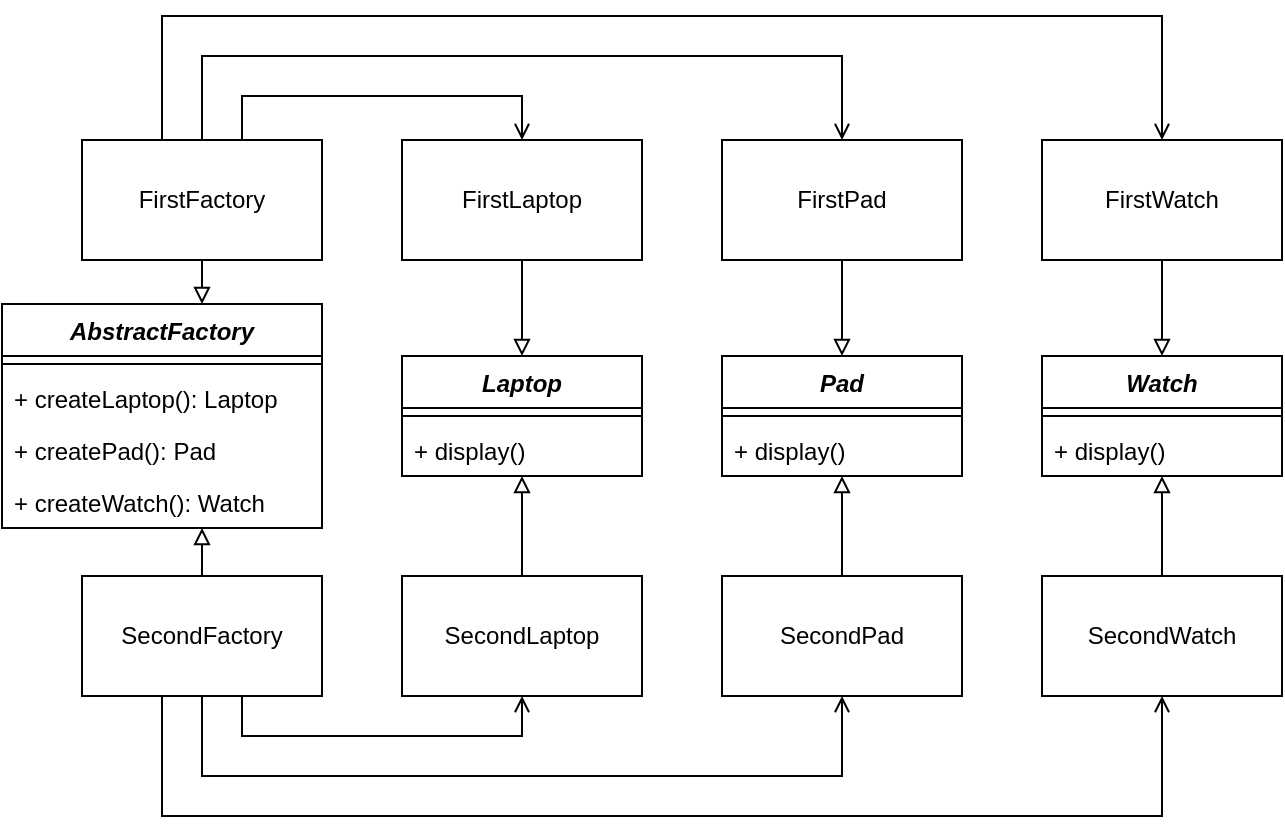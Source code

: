 <mxfile version="24.4.8" type="github">
  <diagram name="第 1 页" id="k9A_Idx7qgCN4CVMMqte">
    <mxGraphModel dx="1042" dy="569" grid="1" gridSize="10" guides="1" tooltips="1" connect="1" arrows="1" fold="1" page="1" pageScale="1" pageWidth="827" pageHeight="1169" math="0" shadow="0">
      <root>
        <mxCell id="0" />
        <mxCell id="1" parent="0" />
        <mxCell id="CJkr2rVhvF7kLKjmWly_-1" value="&lt;i&gt;AbstractFactory&lt;/i&gt;" style="swimlane;fontStyle=1;align=center;verticalAlign=top;childLayout=stackLayout;horizontal=1;startSize=26;horizontalStack=0;resizeParent=1;resizeParentMax=0;resizeLast=0;collapsible=1;marginBottom=0;whiteSpace=wrap;html=1;" parent="1" vertex="1">
          <mxGeometry x="120" y="184" width="160" height="112" as="geometry" />
        </mxCell>
        <mxCell id="CJkr2rVhvF7kLKjmWly_-3" value="" style="line;strokeWidth=1;fillColor=none;align=left;verticalAlign=middle;spacingTop=-1;spacingLeft=3;spacingRight=3;rotatable=0;labelPosition=right;points=[];portConstraint=eastwest;strokeColor=inherit;" parent="CJkr2rVhvF7kLKjmWly_-1" vertex="1">
          <mxGeometry y="26" width="160" height="8" as="geometry" />
        </mxCell>
        <mxCell id="CJkr2rVhvF7kLKjmWly_-4" value="+ createLaptop(): Laptop" style="text;strokeColor=none;fillColor=none;align=left;verticalAlign=top;spacingLeft=4;spacingRight=4;overflow=hidden;rotatable=0;points=[[0,0.5],[1,0.5]];portConstraint=eastwest;whiteSpace=wrap;html=1;" parent="CJkr2rVhvF7kLKjmWly_-1" vertex="1">
          <mxGeometry y="34" width="160" height="26" as="geometry" />
        </mxCell>
        <mxCell id="CJkr2rVhvF7kLKjmWly_-5" value="+ createPad(): Pad" style="text;strokeColor=none;fillColor=none;align=left;verticalAlign=top;spacingLeft=4;spacingRight=4;overflow=hidden;rotatable=0;points=[[0,0.5],[1,0.5]];portConstraint=eastwest;whiteSpace=wrap;html=1;" parent="CJkr2rVhvF7kLKjmWly_-1" vertex="1">
          <mxGeometry y="60" width="160" height="26" as="geometry" />
        </mxCell>
        <mxCell id="CJkr2rVhvF7kLKjmWly_-6" value="+ createWatch(): Watch" style="text;strokeColor=none;fillColor=none;align=left;verticalAlign=top;spacingLeft=4;spacingRight=4;overflow=hidden;rotatable=0;points=[[0,0.5],[1,0.5]];portConstraint=eastwest;whiteSpace=wrap;html=1;" parent="CJkr2rVhvF7kLKjmWly_-1" vertex="1">
          <mxGeometry y="86" width="160" height="26" as="geometry" />
        </mxCell>
        <mxCell id="CJkr2rVhvF7kLKjmWly_-7" value="&lt;i&gt;Laptop&lt;/i&gt;" style="swimlane;fontStyle=1;align=center;verticalAlign=top;childLayout=stackLayout;horizontal=1;startSize=26;horizontalStack=0;resizeParent=1;resizeParentMax=0;resizeLast=0;collapsible=1;marginBottom=0;whiteSpace=wrap;html=1;" parent="1" vertex="1">
          <mxGeometry x="320" y="210" width="120" height="60" as="geometry" />
        </mxCell>
        <mxCell id="CJkr2rVhvF7kLKjmWly_-9" value="" style="line;strokeWidth=1;fillColor=none;align=left;verticalAlign=middle;spacingTop=-1;spacingLeft=3;spacingRight=3;rotatable=0;labelPosition=right;points=[];portConstraint=eastwest;strokeColor=inherit;" parent="CJkr2rVhvF7kLKjmWly_-7" vertex="1">
          <mxGeometry y="26" width="120" height="8" as="geometry" />
        </mxCell>
        <mxCell id="CJkr2rVhvF7kLKjmWly_-10" value="+ display()" style="text;strokeColor=none;fillColor=none;align=left;verticalAlign=top;spacingLeft=4;spacingRight=4;overflow=hidden;rotatable=0;points=[[0,0.5],[1,0.5]];portConstraint=eastwest;whiteSpace=wrap;html=1;" parent="CJkr2rVhvF7kLKjmWly_-7" vertex="1">
          <mxGeometry y="34" width="120" height="26" as="geometry" />
        </mxCell>
        <mxCell id="CJkr2rVhvF7kLKjmWly_-11" value="&lt;i&gt;Pad&lt;/i&gt;" style="swimlane;fontStyle=1;align=center;verticalAlign=top;childLayout=stackLayout;horizontal=1;startSize=26;horizontalStack=0;resizeParent=1;resizeParentMax=0;resizeLast=0;collapsible=1;marginBottom=0;whiteSpace=wrap;html=1;" parent="1" vertex="1">
          <mxGeometry x="480" y="210" width="120" height="60" as="geometry" />
        </mxCell>
        <mxCell id="CJkr2rVhvF7kLKjmWly_-12" value="" style="line;strokeWidth=1;fillColor=none;align=left;verticalAlign=middle;spacingTop=-1;spacingLeft=3;spacingRight=3;rotatable=0;labelPosition=right;points=[];portConstraint=eastwest;strokeColor=inherit;" parent="CJkr2rVhvF7kLKjmWly_-11" vertex="1">
          <mxGeometry y="26" width="120" height="8" as="geometry" />
        </mxCell>
        <mxCell id="CJkr2rVhvF7kLKjmWly_-13" value="+ display()" style="text;strokeColor=none;fillColor=none;align=left;verticalAlign=top;spacingLeft=4;spacingRight=4;overflow=hidden;rotatable=0;points=[[0,0.5],[1,0.5]];portConstraint=eastwest;whiteSpace=wrap;html=1;" parent="CJkr2rVhvF7kLKjmWly_-11" vertex="1">
          <mxGeometry y="34" width="120" height="26" as="geometry" />
        </mxCell>
        <mxCell id="CJkr2rVhvF7kLKjmWly_-14" value="&lt;i&gt;Watch&lt;/i&gt;" style="swimlane;fontStyle=1;align=center;verticalAlign=top;childLayout=stackLayout;horizontal=1;startSize=26;horizontalStack=0;resizeParent=1;resizeParentMax=0;resizeLast=0;collapsible=1;marginBottom=0;whiteSpace=wrap;html=1;" parent="1" vertex="1">
          <mxGeometry x="640" y="210" width="120" height="60" as="geometry" />
        </mxCell>
        <mxCell id="CJkr2rVhvF7kLKjmWly_-15" value="" style="line;strokeWidth=1;fillColor=none;align=left;verticalAlign=middle;spacingTop=-1;spacingLeft=3;spacingRight=3;rotatable=0;labelPosition=right;points=[];portConstraint=eastwest;strokeColor=inherit;" parent="CJkr2rVhvF7kLKjmWly_-14" vertex="1">
          <mxGeometry y="26" width="120" height="8" as="geometry" />
        </mxCell>
        <mxCell id="CJkr2rVhvF7kLKjmWly_-16" value="+ display()" style="text;strokeColor=none;fillColor=none;align=left;verticalAlign=top;spacingLeft=4;spacingRight=4;overflow=hidden;rotatable=0;points=[[0,0.5],[1,0.5]];portConstraint=eastwest;whiteSpace=wrap;html=1;" parent="CJkr2rVhvF7kLKjmWly_-14" vertex="1">
          <mxGeometry y="34" width="120" height="26" as="geometry" />
        </mxCell>
        <mxCell id="CJkr2rVhvF7kLKjmWly_-33" style="edgeStyle=orthogonalEdgeStyle;rounded=0;orthogonalLoop=1;jettySize=auto;html=1;endArrow=block;endFill=0;" parent="1" source="CJkr2rVhvF7kLKjmWly_-22" target="CJkr2rVhvF7kLKjmWly_-1" edge="1">
          <mxGeometry relative="1" as="geometry">
            <Array as="points">
              <mxPoint x="200" y="190" />
              <mxPoint x="200" y="190" />
            </Array>
          </mxGeometry>
        </mxCell>
        <mxCell id="CJkr2rVhvF7kLKjmWly_-41" style="edgeStyle=orthogonalEdgeStyle;rounded=0;orthogonalLoop=1;jettySize=auto;html=1;endArrow=open;endFill=0;" parent="1" source="CJkr2rVhvF7kLKjmWly_-22" target="CJkr2rVhvF7kLKjmWly_-25" edge="1">
          <mxGeometry relative="1" as="geometry">
            <Array as="points">
              <mxPoint x="240" y="80" />
              <mxPoint x="380" y="80" />
            </Array>
          </mxGeometry>
        </mxCell>
        <mxCell id="CJkr2rVhvF7kLKjmWly_-42" style="edgeStyle=orthogonalEdgeStyle;rounded=0;orthogonalLoop=1;jettySize=auto;html=1;endArrow=open;endFill=0;" parent="1" source="CJkr2rVhvF7kLKjmWly_-22" target="CJkr2rVhvF7kLKjmWly_-29" edge="1">
          <mxGeometry relative="1" as="geometry">
            <Array as="points">
              <mxPoint x="220" y="60" />
              <mxPoint x="540" y="60" />
            </Array>
          </mxGeometry>
        </mxCell>
        <mxCell id="CJkr2rVhvF7kLKjmWly_-43" style="edgeStyle=orthogonalEdgeStyle;rounded=0;orthogonalLoop=1;jettySize=auto;html=1;endArrow=open;endFill=0;" parent="1" source="CJkr2rVhvF7kLKjmWly_-22" target="CJkr2rVhvF7kLKjmWly_-27" edge="1">
          <mxGeometry relative="1" as="geometry">
            <Array as="points">
              <mxPoint x="200" y="40" />
              <mxPoint x="700" y="40" />
            </Array>
          </mxGeometry>
        </mxCell>
        <mxCell id="CJkr2rVhvF7kLKjmWly_-22" value="FirstFactory" style="html=1;whiteSpace=wrap;" parent="1" vertex="1">
          <mxGeometry x="160" y="102" width="120" height="60" as="geometry" />
        </mxCell>
        <mxCell id="CJkr2rVhvF7kLKjmWly_-34" style="edgeStyle=orthogonalEdgeStyle;rounded=0;orthogonalLoop=1;jettySize=auto;html=1;endArrow=block;endFill=0;" parent="1" source="CJkr2rVhvF7kLKjmWly_-24" target="CJkr2rVhvF7kLKjmWly_-1" edge="1">
          <mxGeometry relative="1" as="geometry">
            <Array as="points">
              <mxPoint x="230" y="320" />
              <mxPoint x="230" y="320" />
            </Array>
          </mxGeometry>
        </mxCell>
        <mxCell id="CJkr2rVhvF7kLKjmWly_-44" style="edgeStyle=orthogonalEdgeStyle;rounded=0;orthogonalLoop=1;jettySize=auto;html=1;endArrow=open;endFill=0;" parent="1" source="CJkr2rVhvF7kLKjmWly_-24" target="CJkr2rVhvF7kLKjmWly_-30" edge="1">
          <mxGeometry relative="1" as="geometry">
            <Array as="points">
              <mxPoint x="240" y="400" />
              <mxPoint x="380" y="400" />
            </Array>
          </mxGeometry>
        </mxCell>
        <mxCell id="CJkr2rVhvF7kLKjmWly_-45" style="edgeStyle=orthogonalEdgeStyle;rounded=0;orthogonalLoop=1;jettySize=auto;html=1;endArrow=open;endFill=0;" parent="1" source="CJkr2rVhvF7kLKjmWly_-24" target="CJkr2rVhvF7kLKjmWly_-31" edge="1">
          <mxGeometry relative="1" as="geometry">
            <Array as="points">
              <mxPoint x="220" y="420" />
              <mxPoint x="540" y="420" />
            </Array>
          </mxGeometry>
        </mxCell>
        <mxCell id="CJkr2rVhvF7kLKjmWly_-46" style="edgeStyle=orthogonalEdgeStyle;rounded=0;orthogonalLoop=1;jettySize=auto;html=1;endArrow=open;endFill=0;" parent="1" source="CJkr2rVhvF7kLKjmWly_-24" target="CJkr2rVhvF7kLKjmWly_-32" edge="1">
          <mxGeometry relative="1" as="geometry">
            <Array as="points">
              <mxPoint x="200" y="440" />
              <mxPoint x="700" y="440" />
            </Array>
          </mxGeometry>
        </mxCell>
        <mxCell id="CJkr2rVhvF7kLKjmWly_-24" value="SecondFactory" style="html=1;whiteSpace=wrap;" parent="1" vertex="1">
          <mxGeometry x="160" y="320" width="120" height="60" as="geometry" />
        </mxCell>
        <mxCell id="CJkr2rVhvF7kLKjmWly_-35" style="edgeStyle=orthogonalEdgeStyle;rounded=0;orthogonalLoop=1;jettySize=auto;html=1;endArrow=block;endFill=0;" parent="1" source="CJkr2rVhvF7kLKjmWly_-25" target="CJkr2rVhvF7kLKjmWly_-7" edge="1">
          <mxGeometry relative="1" as="geometry" />
        </mxCell>
        <mxCell id="CJkr2rVhvF7kLKjmWly_-25" value="FirstLaptop" style="html=1;whiteSpace=wrap;strokeColor=default;align=center;verticalAlign=middle;fontFamily=Helvetica;fontSize=12;fontColor=default;fillColor=default;" parent="1" vertex="1">
          <mxGeometry x="320" y="102" width="120" height="60" as="geometry" />
        </mxCell>
        <mxCell id="CJkr2rVhvF7kLKjmWly_-37" style="edgeStyle=orthogonalEdgeStyle;rounded=0;orthogonalLoop=1;jettySize=auto;html=1;endArrow=block;endFill=0;" parent="1" source="CJkr2rVhvF7kLKjmWly_-27" target="CJkr2rVhvF7kLKjmWly_-14" edge="1">
          <mxGeometry relative="1" as="geometry" />
        </mxCell>
        <mxCell id="CJkr2rVhvF7kLKjmWly_-27" value="FirstWatch" style="html=1;whiteSpace=wrap;" parent="1" vertex="1">
          <mxGeometry x="640" y="102" width="120" height="60" as="geometry" />
        </mxCell>
        <mxCell id="CJkr2rVhvF7kLKjmWly_-36" style="edgeStyle=orthogonalEdgeStyle;rounded=0;orthogonalLoop=1;jettySize=auto;html=1;endArrow=block;endFill=0;" parent="1" source="CJkr2rVhvF7kLKjmWly_-29" target="CJkr2rVhvF7kLKjmWly_-11" edge="1">
          <mxGeometry relative="1" as="geometry" />
        </mxCell>
        <mxCell id="CJkr2rVhvF7kLKjmWly_-29" value="FirstPad" style="html=1;whiteSpace=wrap;" parent="1" vertex="1">
          <mxGeometry x="480" y="102" width="120" height="60" as="geometry" />
        </mxCell>
        <mxCell id="CJkr2rVhvF7kLKjmWly_-38" style="edgeStyle=orthogonalEdgeStyle;rounded=0;orthogonalLoop=1;jettySize=auto;html=1;endArrow=block;endFill=0;" parent="1" source="CJkr2rVhvF7kLKjmWly_-30" target="CJkr2rVhvF7kLKjmWly_-7" edge="1">
          <mxGeometry relative="1" as="geometry" />
        </mxCell>
        <mxCell id="CJkr2rVhvF7kLKjmWly_-30" value="SecondLaptop" style="html=1;whiteSpace=wrap;" parent="1" vertex="1">
          <mxGeometry x="320" y="320" width="120" height="60" as="geometry" />
        </mxCell>
        <mxCell id="CJkr2rVhvF7kLKjmWly_-39" style="edgeStyle=orthogonalEdgeStyle;rounded=0;orthogonalLoop=1;jettySize=auto;html=1;endArrow=block;endFill=0;" parent="1" source="CJkr2rVhvF7kLKjmWly_-31" target="CJkr2rVhvF7kLKjmWly_-11" edge="1">
          <mxGeometry relative="1" as="geometry" />
        </mxCell>
        <mxCell id="CJkr2rVhvF7kLKjmWly_-31" value="SecondPad" style="html=1;whiteSpace=wrap;" parent="1" vertex="1">
          <mxGeometry x="480" y="320" width="120" height="60" as="geometry" />
        </mxCell>
        <mxCell id="CJkr2rVhvF7kLKjmWly_-40" style="edgeStyle=orthogonalEdgeStyle;rounded=0;orthogonalLoop=1;jettySize=auto;html=1;endArrow=block;endFill=0;" parent="1" source="CJkr2rVhvF7kLKjmWly_-32" target="CJkr2rVhvF7kLKjmWly_-14" edge="1">
          <mxGeometry relative="1" as="geometry" />
        </mxCell>
        <mxCell id="CJkr2rVhvF7kLKjmWly_-32" value="SecondWatch" style="html=1;whiteSpace=wrap;" parent="1" vertex="1">
          <mxGeometry x="640" y="320" width="120" height="60" as="geometry" />
        </mxCell>
      </root>
    </mxGraphModel>
  </diagram>
</mxfile>
